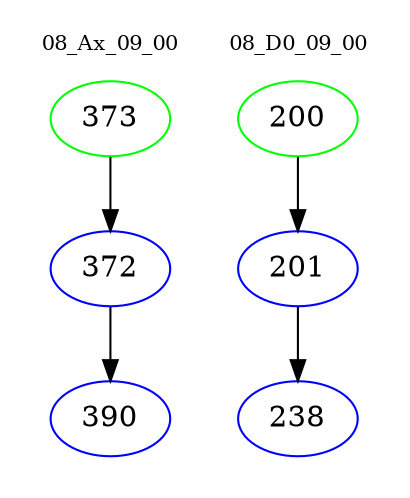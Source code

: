 digraph{
subgraph cluster_0 {
color = white
label = "08_Ax_09_00";
fontsize=10;
T0_373 [label="373", color="green"]
T0_373 -> T0_372 [color="black"]
T0_372 [label="372", color="blue"]
T0_372 -> T0_390 [color="black"]
T0_390 [label="390", color="blue"]
}
subgraph cluster_1 {
color = white
label = "08_D0_09_00";
fontsize=10;
T1_200 [label="200", color="green"]
T1_200 -> T1_201 [color="black"]
T1_201 [label="201", color="blue"]
T1_201 -> T1_238 [color="black"]
T1_238 [label="238", color="blue"]
}
}
